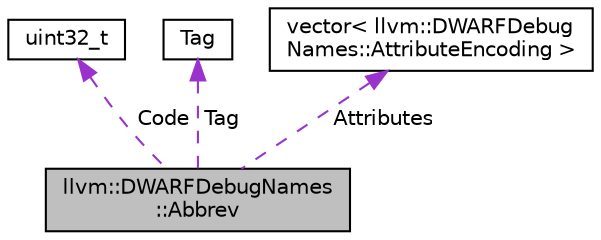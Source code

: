 digraph "llvm::DWARFDebugNames::Abbrev"
{
 // LATEX_PDF_SIZE
  bgcolor="transparent";
  edge [fontname="Helvetica",fontsize="10",labelfontname="Helvetica",labelfontsize="10"];
  node [fontname="Helvetica",fontsize="10",shape="box"];
  Node1 [label="llvm::DWARFDebugNames\l::Abbrev",height=0.2,width=0.4,color="black", fillcolor="grey75", style="filled", fontcolor="black",tooltip="Abbreviation describing the encoding of Name Index entries."];
  Node2 -> Node1 [dir="back",color="darkorchid3",fontsize="10",style="dashed",label=" Code" ,fontname="Helvetica"];
  Node2 [label="uint32_t",height=0.2,width=0.4,color="black",URL="$classuint32__t.html",tooltip=" "];
  Node3 -> Node1 [dir="back",color="darkorchid3",fontsize="10",style="dashed",label=" Tag" ,fontname="Helvetica"];
  Node3 [label="Tag",height=0.2,width=0.4,color="black",tooltip=" "];
  Node4 -> Node1 [dir="back",color="darkorchid3",fontsize="10",style="dashed",label=" Attributes" ,fontname="Helvetica"];
  Node4 [label="vector\< llvm::DWARFDebug\lNames::AttributeEncoding \>",height=0.2,width=0.4,color="black",tooltip=" "];
}
